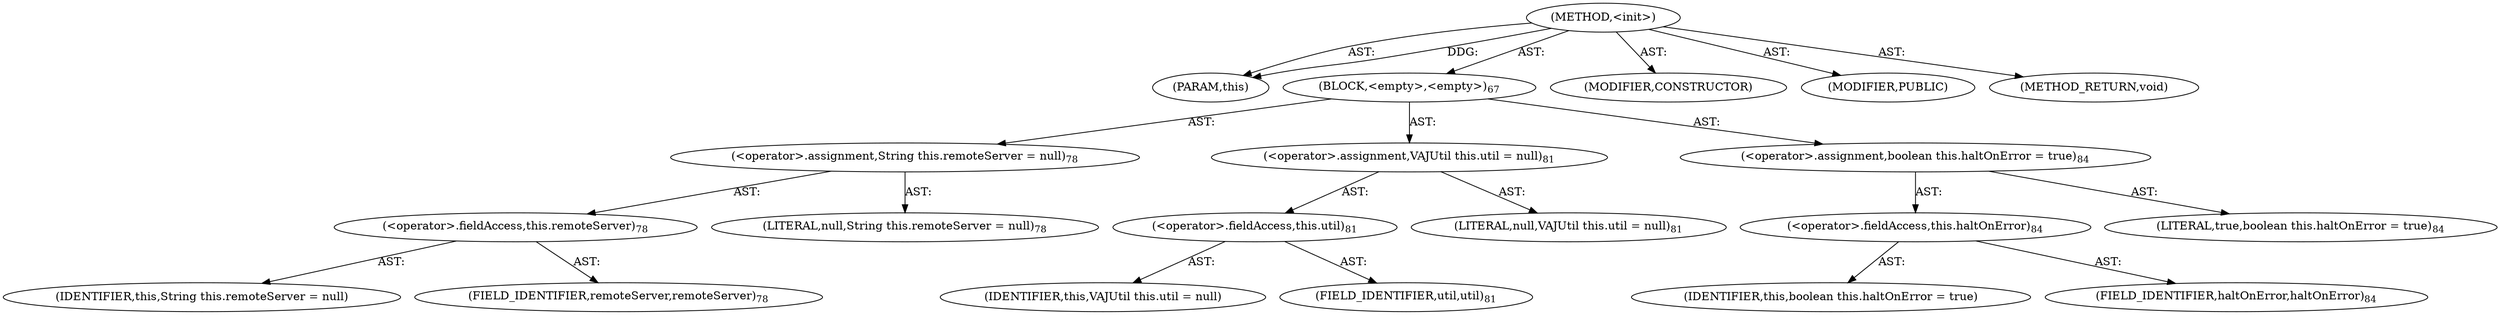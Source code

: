 digraph "&lt;init&gt;" {  
"111669149701" [label = <(METHOD,&lt;init&gt;)> ]
"115964117002" [label = <(PARAM,this)> ]
"25769803784" [label = <(BLOCK,&lt;empty&gt;,&lt;empty&gt;)<SUB>67</SUB>> ]
"30064771095" [label = <(&lt;operator&gt;.assignment,String this.remoteServer = null)<SUB>78</SUB>> ]
"30064771096" [label = <(&lt;operator&gt;.fieldAccess,this.remoteServer)<SUB>78</SUB>> ]
"68719476754" [label = <(IDENTIFIER,this,String this.remoteServer = null)> ]
"55834574859" [label = <(FIELD_IDENTIFIER,remoteServer,remoteServer)<SUB>78</SUB>> ]
"90194313218" [label = <(LITERAL,null,String this.remoteServer = null)<SUB>78</SUB>> ]
"30064771097" [label = <(&lt;operator&gt;.assignment,VAJUtil this.util = null)<SUB>81</SUB>> ]
"30064771098" [label = <(&lt;operator&gt;.fieldAccess,this.util)<SUB>81</SUB>> ]
"68719476755" [label = <(IDENTIFIER,this,VAJUtil this.util = null)> ]
"55834574860" [label = <(FIELD_IDENTIFIER,util,util)<SUB>81</SUB>> ]
"90194313219" [label = <(LITERAL,null,VAJUtil this.util = null)<SUB>81</SUB>> ]
"30064771099" [label = <(&lt;operator&gt;.assignment,boolean this.haltOnError = true)<SUB>84</SUB>> ]
"30064771100" [label = <(&lt;operator&gt;.fieldAccess,this.haltOnError)<SUB>84</SUB>> ]
"68719476756" [label = <(IDENTIFIER,this,boolean this.haltOnError = true)> ]
"55834574861" [label = <(FIELD_IDENTIFIER,haltOnError,haltOnError)<SUB>84</SUB>> ]
"90194313220" [label = <(LITERAL,true,boolean this.haltOnError = true)<SUB>84</SUB>> ]
"133143986189" [label = <(MODIFIER,CONSTRUCTOR)> ]
"133143986190" [label = <(MODIFIER,PUBLIC)> ]
"128849018885" [label = <(METHOD_RETURN,void)> ]
  "111669149701" -> "115964117002"  [ label = "AST: "] 
  "111669149701" -> "25769803784"  [ label = "AST: "] 
  "111669149701" -> "133143986189"  [ label = "AST: "] 
  "111669149701" -> "133143986190"  [ label = "AST: "] 
  "111669149701" -> "128849018885"  [ label = "AST: "] 
  "25769803784" -> "30064771095"  [ label = "AST: "] 
  "25769803784" -> "30064771097"  [ label = "AST: "] 
  "25769803784" -> "30064771099"  [ label = "AST: "] 
  "30064771095" -> "30064771096"  [ label = "AST: "] 
  "30064771095" -> "90194313218"  [ label = "AST: "] 
  "30064771096" -> "68719476754"  [ label = "AST: "] 
  "30064771096" -> "55834574859"  [ label = "AST: "] 
  "30064771097" -> "30064771098"  [ label = "AST: "] 
  "30064771097" -> "90194313219"  [ label = "AST: "] 
  "30064771098" -> "68719476755"  [ label = "AST: "] 
  "30064771098" -> "55834574860"  [ label = "AST: "] 
  "30064771099" -> "30064771100"  [ label = "AST: "] 
  "30064771099" -> "90194313220"  [ label = "AST: "] 
  "30064771100" -> "68719476756"  [ label = "AST: "] 
  "30064771100" -> "55834574861"  [ label = "AST: "] 
  "111669149701" -> "115964117002"  [ label = "DDG: "] 
}
